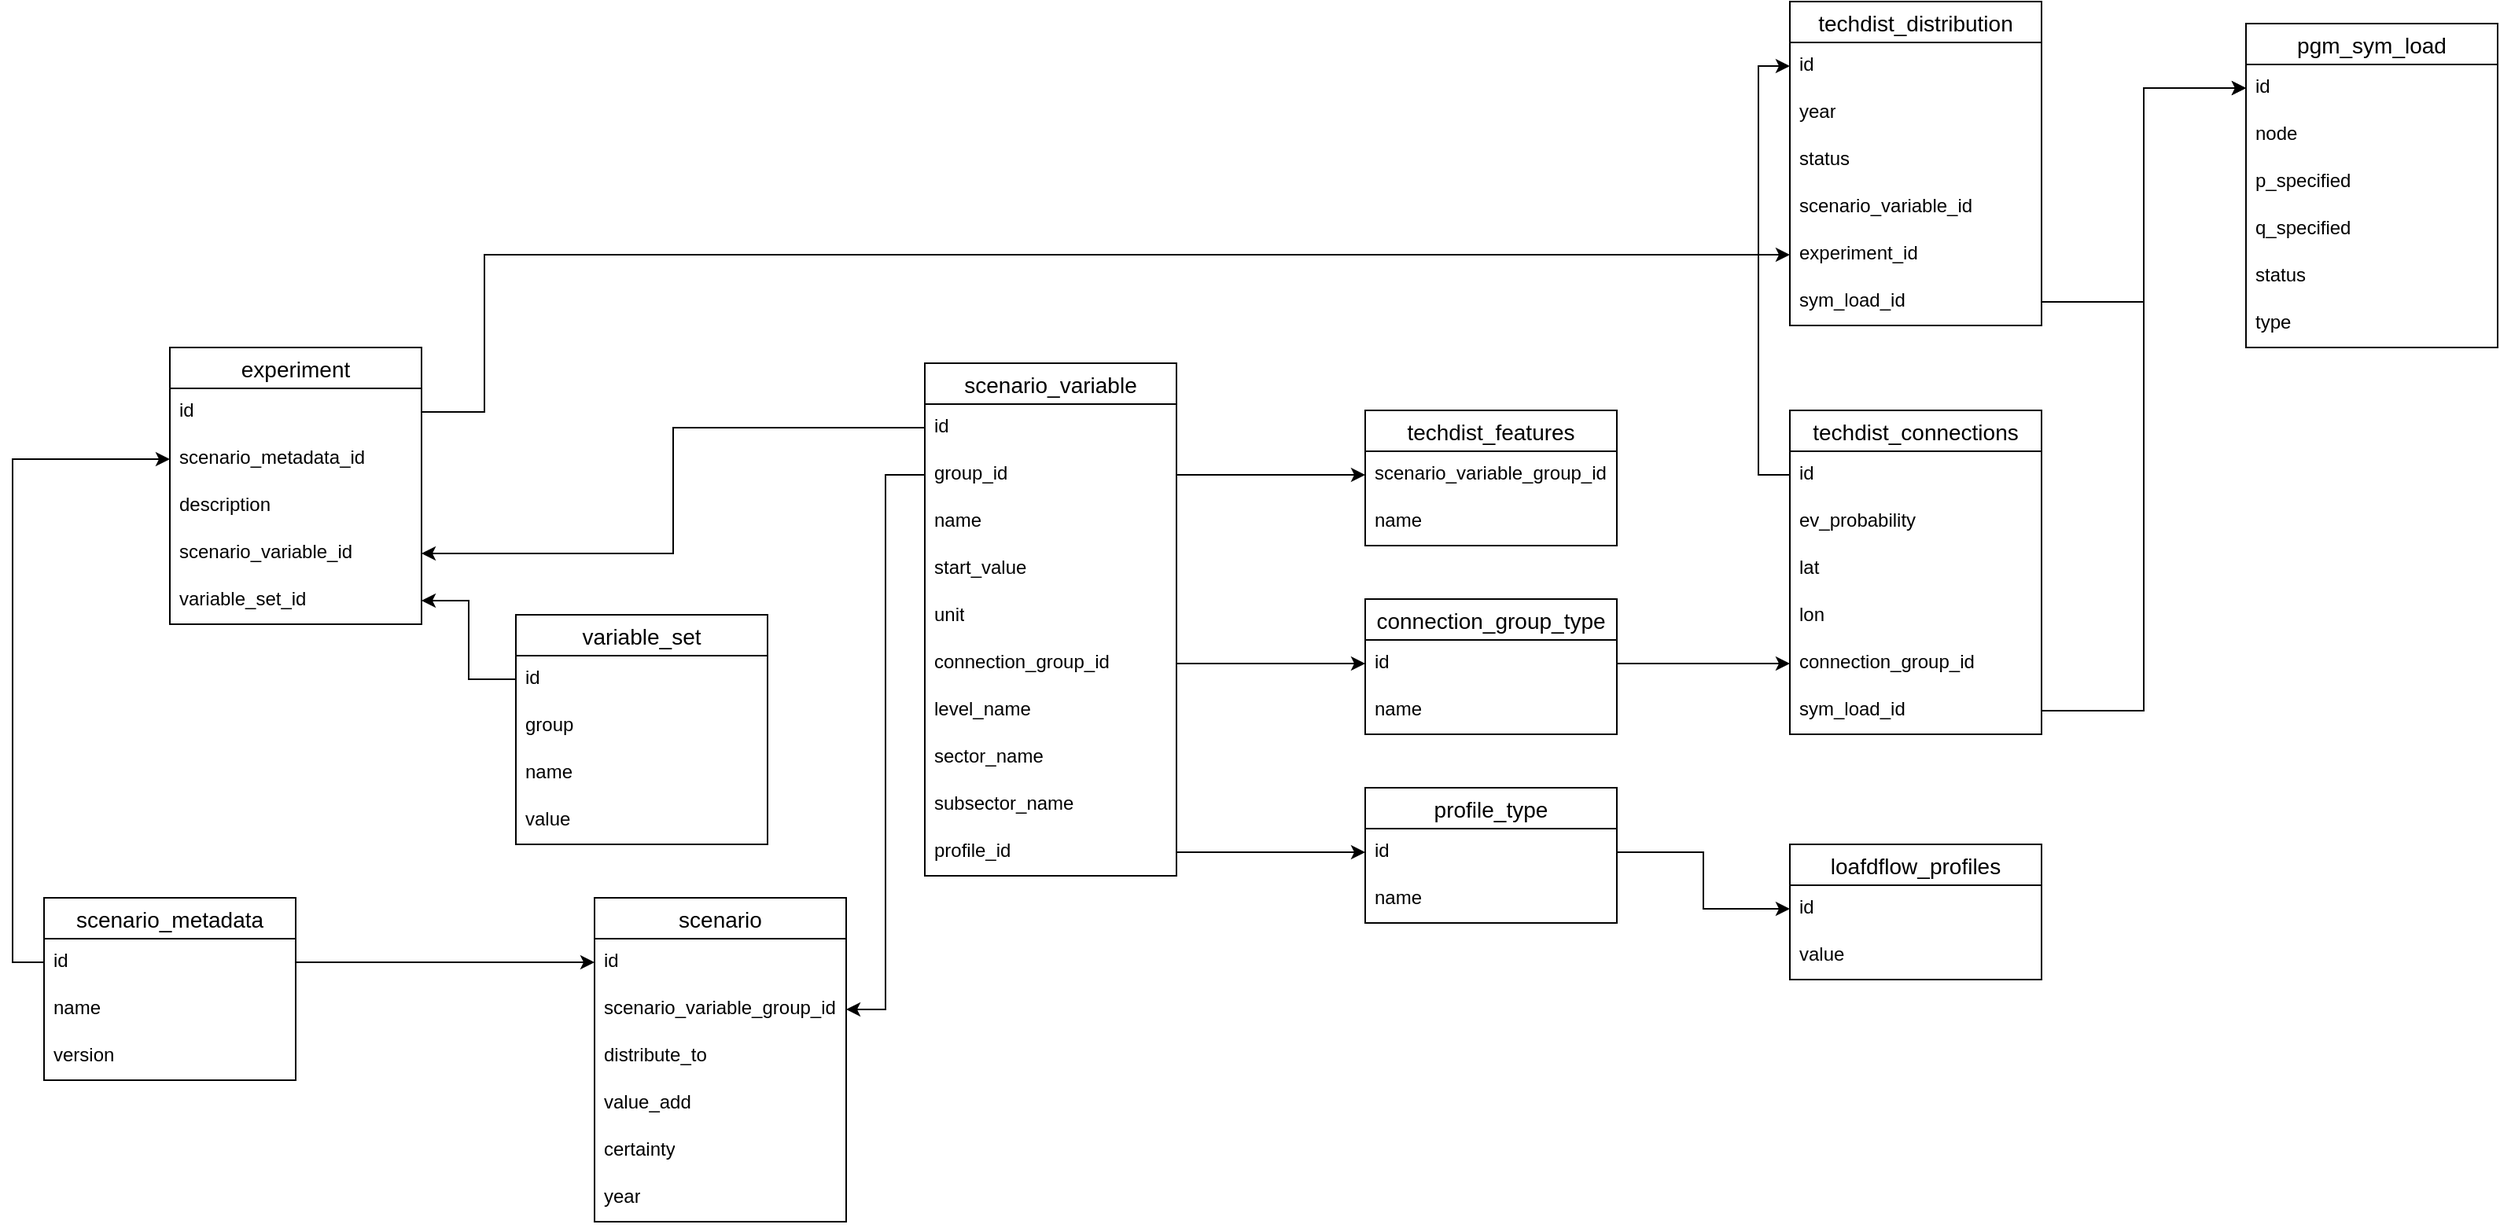 <mxfile version="21.2.1" type="github">
  <diagram id="R2lEEEUBdFMjLlhIrx00" name="Page-1">
    <mxGraphModel dx="2795" dy="1096" grid="1" gridSize="10" guides="1" tooltips="1" connect="1" arrows="1" fold="1" page="1" pageScale="1" pageWidth="850" pageHeight="1100" math="0" shadow="0" extFonts="Permanent Marker^https://fonts.googleapis.com/css?family=Permanent+Marker">
      <root>
        <mxCell id="0" />
        <mxCell id="1" parent="0" />
        <mxCell id="VpZT9hL9U5ZbT11cfBVK-28" value="scenario" style="swimlane;fontStyle=0;childLayout=stackLayout;horizontal=1;startSize=26;horizontalStack=0;resizeParent=1;resizeParentMax=0;resizeLast=0;collapsible=1;marginBottom=0;align=center;fontSize=14;" vertex="1" parent="1">
          <mxGeometry x="380" y="960" width="160" height="206" as="geometry" />
        </mxCell>
        <mxCell id="VpZT9hL9U5ZbT11cfBVK-29" value="id" style="text;strokeColor=none;fillColor=none;spacingLeft=4;spacingRight=4;overflow=hidden;rotatable=0;points=[[0,0.5],[1,0.5]];portConstraint=eastwest;fontSize=12;whiteSpace=wrap;html=1;" vertex="1" parent="VpZT9hL9U5ZbT11cfBVK-28">
          <mxGeometry y="26" width="160" height="30" as="geometry" />
        </mxCell>
        <mxCell id="VpZT9hL9U5ZbT11cfBVK-30" value="scenario_variable_group_id" style="text;strokeColor=none;fillColor=none;spacingLeft=4;spacingRight=4;overflow=hidden;rotatable=0;points=[[0,0.5],[1,0.5]];portConstraint=eastwest;fontSize=12;whiteSpace=wrap;html=1;" vertex="1" parent="VpZT9hL9U5ZbT11cfBVK-28">
          <mxGeometry y="56" width="160" height="30" as="geometry" />
        </mxCell>
        <mxCell id="VpZT9hL9U5ZbT11cfBVK-31" value="distribute_to" style="text;strokeColor=none;fillColor=none;spacingLeft=4;spacingRight=4;overflow=hidden;rotatable=0;points=[[0,0.5],[1,0.5]];portConstraint=eastwest;fontSize=12;whiteSpace=wrap;html=1;" vertex="1" parent="VpZT9hL9U5ZbT11cfBVK-28">
          <mxGeometry y="86" width="160" height="30" as="geometry" />
        </mxCell>
        <mxCell id="VpZT9hL9U5ZbT11cfBVK-32" value="value_add" style="text;strokeColor=none;fillColor=none;spacingLeft=4;spacingRight=4;overflow=hidden;rotatable=0;points=[[0,0.5],[1,0.5]];portConstraint=eastwest;fontSize=12;whiteSpace=wrap;html=1;" vertex="1" parent="VpZT9hL9U5ZbT11cfBVK-28">
          <mxGeometry y="116" width="160" height="30" as="geometry" />
        </mxCell>
        <mxCell id="VpZT9hL9U5ZbT11cfBVK-33" value="certainty" style="text;strokeColor=none;fillColor=none;spacingLeft=4;spacingRight=4;overflow=hidden;rotatable=0;points=[[0,0.5],[1,0.5]];portConstraint=eastwest;fontSize=12;whiteSpace=wrap;html=1;" vertex="1" parent="VpZT9hL9U5ZbT11cfBVK-28">
          <mxGeometry y="146" width="160" height="30" as="geometry" />
        </mxCell>
        <mxCell id="VpZT9hL9U5ZbT11cfBVK-34" value="year" style="text;strokeColor=none;fillColor=none;spacingLeft=4;spacingRight=4;overflow=hidden;rotatable=0;points=[[0,0.5],[1,0.5]];portConstraint=eastwest;fontSize=12;whiteSpace=wrap;html=1;" vertex="1" parent="VpZT9hL9U5ZbT11cfBVK-28">
          <mxGeometry y="176" width="160" height="30" as="geometry" />
        </mxCell>
        <mxCell id="VpZT9hL9U5ZbT11cfBVK-35" value="scenario_metadata" style="swimlane;fontStyle=0;childLayout=stackLayout;horizontal=1;startSize=26;horizontalStack=0;resizeParent=1;resizeParentMax=0;resizeLast=0;collapsible=1;marginBottom=0;align=center;fontSize=14;" vertex="1" parent="1">
          <mxGeometry x="30" y="960" width="160" height="116" as="geometry" />
        </mxCell>
        <mxCell id="VpZT9hL9U5ZbT11cfBVK-36" value="id" style="text;strokeColor=none;fillColor=none;spacingLeft=4;spacingRight=4;overflow=hidden;rotatable=0;points=[[0,0.5],[1,0.5]];portConstraint=eastwest;fontSize=12;whiteSpace=wrap;html=1;" vertex="1" parent="VpZT9hL9U5ZbT11cfBVK-35">
          <mxGeometry y="26" width="160" height="30" as="geometry" />
        </mxCell>
        <mxCell id="VpZT9hL9U5ZbT11cfBVK-37" value="name" style="text;strokeColor=none;fillColor=none;spacingLeft=4;spacingRight=4;overflow=hidden;rotatable=0;points=[[0,0.5],[1,0.5]];portConstraint=eastwest;fontSize=12;whiteSpace=wrap;html=1;" vertex="1" parent="VpZT9hL9U5ZbT11cfBVK-35">
          <mxGeometry y="56" width="160" height="30" as="geometry" />
        </mxCell>
        <mxCell id="VpZT9hL9U5ZbT11cfBVK-38" value="version" style="text;strokeColor=none;fillColor=none;spacingLeft=4;spacingRight=4;overflow=hidden;rotatable=0;points=[[0,0.5],[1,0.5]];portConstraint=eastwest;fontSize=12;whiteSpace=wrap;html=1;" vertex="1" parent="VpZT9hL9U5ZbT11cfBVK-35">
          <mxGeometry y="86" width="160" height="30" as="geometry" />
        </mxCell>
        <mxCell id="VpZT9hL9U5ZbT11cfBVK-42" value="scenario_variable" style="swimlane;fontStyle=0;childLayout=stackLayout;horizontal=1;startSize=26;horizontalStack=0;resizeParent=1;resizeParentMax=0;resizeLast=0;collapsible=1;marginBottom=0;align=center;fontSize=14;" vertex="1" parent="1">
          <mxGeometry x="590" y="620" width="160" height="326" as="geometry" />
        </mxCell>
        <mxCell id="VpZT9hL9U5ZbT11cfBVK-43" value="id" style="text;strokeColor=none;fillColor=none;spacingLeft=4;spacingRight=4;overflow=hidden;rotatable=0;points=[[0,0.5],[1,0.5]];portConstraint=eastwest;fontSize=12;whiteSpace=wrap;html=1;" vertex="1" parent="VpZT9hL9U5ZbT11cfBVK-42">
          <mxGeometry y="26" width="160" height="30" as="geometry" />
        </mxCell>
        <mxCell id="VpZT9hL9U5ZbT11cfBVK-44" value="group_id" style="text;strokeColor=none;fillColor=none;spacingLeft=4;spacingRight=4;overflow=hidden;rotatable=0;points=[[0,0.5],[1,0.5]];portConstraint=eastwest;fontSize=12;whiteSpace=wrap;html=1;" vertex="1" parent="VpZT9hL9U5ZbT11cfBVK-42">
          <mxGeometry y="56" width="160" height="30" as="geometry" />
        </mxCell>
        <mxCell id="VpZT9hL9U5ZbT11cfBVK-45" value="name&lt;span style=&quot;white-space: pre;&quot;&gt;	&lt;/span&gt;" style="text;strokeColor=none;fillColor=none;spacingLeft=4;spacingRight=4;overflow=hidden;rotatable=0;points=[[0,0.5],[1,0.5]];portConstraint=eastwest;fontSize=12;whiteSpace=wrap;html=1;" vertex="1" parent="VpZT9hL9U5ZbT11cfBVK-42">
          <mxGeometry y="86" width="160" height="30" as="geometry" />
        </mxCell>
        <mxCell id="VpZT9hL9U5ZbT11cfBVK-46" value="start_value" style="text;strokeColor=none;fillColor=none;spacingLeft=4;spacingRight=4;overflow=hidden;rotatable=0;points=[[0,0.5],[1,0.5]];portConstraint=eastwest;fontSize=12;whiteSpace=wrap;html=1;" vertex="1" parent="VpZT9hL9U5ZbT11cfBVK-42">
          <mxGeometry y="116" width="160" height="30" as="geometry" />
        </mxCell>
        <mxCell id="VpZT9hL9U5ZbT11cfBVK-47" value="unit" style="text;strokeColor=none;fillColor=none;spacingLeft=4;spacingRight=4;overflow=hidden;rotatable=0;points=[[0,0.5],[1,0.5]];portConstraint=eastwest;fontSize=12;whiteSpace=wrap;html=1;" vertex="1" parent="VpZT9hL9U5ZbT11cfBVK-42">
          <mxGeometry y="146" width="160" height="30" as="geometry" />
        </mxCell>
        <mxCell id="VpZT9hL9U5ZbT11cfBVK-48" value="connection_group_id" style="text;strokeColor=none;fillColor=none;spacingLeft=4;spacingRight=4;overflow=hidden;rotatable=0;points=[[0,0.5],[1,0.5]];portConstraint=eastwest;fontSize=12;whiteSpace=wrap;html=1;" vertex="1" parent="VpZT9hL9U5ZbT11cfBVK-42">
          <mxGeometry y="176" width="160" height="30" as="geometry" />
        </mxCell>
        <mxCell id="VpZT9hL9U5ZbT11cfBVK-49" value="level_name" style="text;strokeColor=none;fillColor=none;spacingLeft=4;spacingRight=4;overflow=hidden;rotatable=0;points=[[0,0.5],[1,0.5]];portConstraint=eastwest;fontSize=12;whiteSpace=wrap;html=1;" vertex="1" parent="VpZT9hL9U5ZbT11cfBVK-42">
          <mxGeometry y="206" width="160" height="30" as="geometry" />
        </mxCell>
        <mxCell id="VpZT9hL9U5ZbT11cfBVK-50" value="sector_name" style="text;strokeColor=none;fillColor=none;spacingLeft=4;spacingRight=4;overflow=hidden;rotatable=0;points=[[0,0.5],[1,0.5]];portConstraint=eastwest;fontSize=12;whiteSpace=wrap;html=1;" vertex="1" parent="VpZT9hL9U5ZbT11cfBVK-42">
          <mxGeometry y="236" width="160" height="30" as="geometry" />
        </mxCell>
        <mxCell id="VpZT9hL9U5ZbT11cfBVK-51" value="subsector_name" style="text;strokeColor=none;fillColor=none;spacingLeft=4;spacingRight=4;overflow=hidden;rotatable=0;points=[[0,0.5],[1,0.5]];portConstraint=eastwest;fontSize=12;whiteSpace=wrap;html=1;" vertex="1" parent="VpZT9hL9U5ZbT11cfBVK-42">
          <mxGeometry y="266" width="160" height="30" as="geometry" />
        </mxCell>
        <mxCell id="VpZT9hL9U5ZbT11cfBVK-52" value="profile_id" style="text;strokeColor=none;fillColor=none;spacingLeft=4;spacingRight=4;overflow=hidden;rotatable=0;points=[[0,0.5],[1,0.5]];portConstraint=eastwest;fontSize=12;whiteSpace=wrap;html=1;" vertex="1" parent="VpZT9hL9U5ZbT11cfBVK-42">
          <mxGeometry y="296" width="160" height="30" as="geometry" />
        </mxCell>
        <mxCell id="VpZT9hL9U5ZbT11cfBVK-53" value="techdist_features" style="swimlane;fontStyle=0;childLayout=stackLayout;horizontal=1;startSize=26;horizontalStack=0;resizeParent=1;resizeParentMax=0;resizeLast=0;collapsible=1;marginBottom=0;align=center;fontSize=14;" vertex="1" parent="1">
          <mxGeometry x="870" y="650" width="160" height="86" as="geometry" />
        </mxCell>
        <mxCell id="VpZT9hL9U5ZbT11cfBVK-54" value="scenario_variable_group_id" style="text;strokeColor=none;fillColor=none;spacingLeft=4;spacingRight=4;overflow=hidden;rotatable=0;points=[[0,0.5],[1,0.5]];portConstraint=eastwest;fontSize=12;whiteSpace=wrap;html=1;" vertex="1" parent="VpZT9hL9U5ZbT11cfBVK-53">
          <mxGeometry y="26" width="160" height="30" as="geometry" />
        </mxCell>
        <mxCell id="VpZT9hL9U5ZbT11cfBVK-55" value="name" style="text;strokeColor=none;fillColor=none;spacingLeft=4;spacingRight=4;overflow=hidden;rotatable=0;points=[[0,0.5],[1,0.5]];portConstraint=eastwest;fontSize=12;whiteSpace=wrap;html=1;" vertex="1" parent="VpZT9hL9U5ZbT11cfBVK-53">
          <mxGeometry y="56" width="160" height="30" as="geometry" />
        </mxCell>
        <mxCell id="VpZT9hL9U5ZbT11cfBVK-57" style="edgeStyle=orthogonalEdgeStyle;rounded=0;orthogonalLoop=1;jettySize=auto;html=1;entryX=0;entryY=0.5;entryDx=0;entryDy=0;" edge="1" parent="1" source="VpZT9hL9U5ZbT11cfBVK-44" target="VpZT9hL9U5ZbT11cfBVK-54">
          <mxGeometry relative="1" as="geometry" />
        </mxCell>
        <mxCell id="VpZT9hL9U5ZbT11cfBVK-58" value="techdist_connections" style="swimlane;fontStyle=0;childLayout=stackLayout;horizontal=1;startSize=26;horizontalStack=0;resizeParent=1;resizeParentMax=0;resizeLast=0;collapsible=1;marginBottom=0;align=center;fontSize=14;" vertex="1" parent="1">
          <mxGeometry x="1140" y="650" width="160" height="206" as="geometry" />
        </mxCell>
        <mxCell id="VpZT9hL9U5ZbT11cfBVK-59" value="id" style="text;strokeColor=none;fillColor=none;spacingLeft=4;spacingRight=4;overflow=hidden;rotatable=0;points=[[0,0.5],[1,0.5]];portConstraint=eastwest;fontSize=12;whiteSpace=wrap;html=1;" vertex="1" parent="VpZT9hL9U5ZbT11cfBVK-58">
          <mxGeometry y="26" width="160" height="30" as="geometry" />
        </mxCell>
        <mxCell id="VpZT9hL9U5ZbT11cfBVK-60" value="ev_probability" style="text;strokeColor=none;fillColor=none;spacingLeft=4;spacingRight=4;overflow=hidden;rotatable=0;points=[[0,0.5],[1,0.5]];portConstraint=eastwest;fontSize=12;whiteSpace=wrap;html=1;" vertex="1" parent="VpZT9hL9U5ZbT11cfBVK-58">
          <mxGeometry y="56" width="160" height="30" as="geometry" />
        </mxCell>
        <mxCell id="VpZT9hL9U5ZbT11cfBVK-61" value="lat" style="text;strokeColor=none;fillColor=none;spacingLeft=4;spacingRight=4;overflow=hidden;rotatable=0;points=[[0,0.5],[1,0.5]];portConstraint=eastwest;fontSize=12;whiteSpace=wrap;html=1;" vertex="1" parent="VpZT9hL9U5ZbT11cfBVK-58">
          <mxGeometry y="86" width="160" height="30" as="geometry" />
        </mxCell>
        <mxCell id="VpZT9hL9U5ZbT11cfBVK-62" value="lon" style="text;strokeColor=none;fillColor=none;spacingLeft=4;spacingRight=4;overflow=hidden;rotatable=0;points=[[0,0.5],[1,0.5]];portConstraint=eastwest;fontSize=12;whiteSpace=wrap;html=1;" vertex="1" parent="VpZT9hL9U5ZbT11cfBVK-58">
          <mxGeometry y="116" width="160" height="30" as="geometry" />
        </mxCell>
        <mxCell id="VpZT9hL9U5ZbT11cfBVK-102" value="connection_group_id" style="text;strokeColor=none;fillColor=none;spacingLeft=4;spacingRight=4;overflow=hidden;rotatable=0;points=[[0,0.5],[1,0.5]];portConstraint=eastwest;fontSize=12;whiteSpace=wrap;html=1;" vertex="1" parent="VpZT9hL9U5ZbT11cfBVK-58">
          <mxGeometry y="146" width="160" height="30" as="geometry" />
        </mxCell>
        <mxCell id="VpZT9hL9U5ZbT11cfBVK-104" value="sym_load_id" style="text;strokeColor=none;fillColor=none;spacingLeft=4;spacingRight=4;overflow=hidden;rotatable=0;points=[[0,0.5],[1,0.5]];portConstraint=eastwest;fontSize=12;whiteSpace=wrap;html=1;" vertex="1" parent="VpZT9hL9U5ZbT11cfBVK-58">
          <mxGeometry y="176" width="160" height="30" as="geometry" />
        </mxCell>
        <mxCell id="VpZT9hL9U5ZbT11cfBVK-64" value="connection_group_type" style="swimlane;fontStyle=0;childLayout=stackLayout;horizontal=1;startSize=26;horizontalStack=0;resizeParent=1;resizeParentMax=0;resizeLast=0;collapsible=1;marginBottom=0;align=center;fontSize=14;" vertex="1" parent="1">
          <mxGeometry x="870" y="770" width="160" height="86" as="geometry" />
        </mxCell>
        <mxCell id="VpZT9hL9U5ZbT11cfBVK-65" value="id" style="text;strokeColor=none;fillColor=none;spacingLeft=4;spacingRight=4;overflow=hidden;rotatable=0;points=[[0,0.5],[1,0.5]];portConstraint=eastwest;fontSize=12;whiteSpace=wrap;html=1;" vertex="1" parent="VpZT9hL9U5ZbT11cfBVK-64">
          <mxGeometry y="26" width="160" height="30" as="geometry" />
        </mxCell>
        <mxCell id="VpZT9hL9U5ZbT11cfBVK-66" value="name" style="text;strokeColor=none;fillColor=none;spacingLeft=4;spacingRight=4;overflow=hidden;rotatable=0;points=[[0,0.5],[1,0.5]];portConstraint=eastwest;fontSize=12;whiteSpace=wrap;html=1;" vertex="1" parent="VpZT9hL9U5ZbT11cfBVK-64">
          <mxGeometry y="56" width="160" height="30" as="geometry" />
        </mxCell>
        <mxCell id="VpZT9hL9U5ZbT11cfBVK-69" value="experiment" style="swimlane;fontStyle=0;childLayout=stackLayout;horizontal=1;startSize=26;horizontalStack=0;resizeParent=1;resizeParentMax=0;resizeLast=0;collapsible=1;marginBottom=0;align=center;fontSize=14;" vertex="1" parent="1">
          <mxGeometry x="110" y="610" width="160" height="176" as="geometry" />
        </mxCell>
        <mxCell id="VpZT9hL9U5ZbT11cfBVK-70" value="id" style="text;strokeColor=none;fillColor=none;spacingLeft=4;spacingRight=4;overflow=hidden;rotatable=0;points=[[0,0.5],[1,0.5]];portConstraint=eastwest;fontSize=12;whiteSpace=wrap;html=1;" vertex="1" parent="VpZT9hL9U5ZbT11cfBVK-69">
          <mxGeometry y="26" width="160" height="30" as="geometry" />
        </mxCell>
        <mxCell id="VpZT9hL9U5ZbT11cfBVK-71" value="scenario_metadata_id" style="text;strokeColor=none;fillColor=none;spacingLeft=4;spacingRight=4;overflow=hidden;rotatable=0;points=[[0,0.5],[1,0.5]];portConstraint=eastwest;fontSize=12;whiteSpace=wrap;html=1;" vertex="1" parent="VpZT9hL9U5ZbT11cfBVK-69">
          <mxGeometry y="56" width="160" height="30" as="geometry" />
        </mxCell>
        <mxCell id="VpZT9hL9U5ZbT11cfBVK-72" value="description" style="text;strokeColor=none;fillColor=none;spacingLeft=4;spacingRight=4;overflow=hidden;rotatable=0;points=[[0,0.5],[1,0.5]];portConstraint=eastwest;fontSize=12;whiteSpace=wrap;html=1;" vertex="1" parent="VpZT9hL9U5ZbT11cfBVK-69">
          <mxGeometry y="86" width="160" height="30" as="geometry" />
        </mxCell>
        <mxCell id="VpZT9hL9U5ZbT11cfBVK-73" value="scenario_variable_id" style="text;strokeColor=none;fillColor=none;spacingLeft=4;spacingRight=4;overflow=hidden;rotatable=0;points=[[0,0.5],[1,0.5]];portConstraint=eastwest;fontSize=12;whiteSpace=wrap;html=1;" vertex="1" parent="VpZT9hL9U5ZbT11cfBVK-69">
          <mxGeometry y="116" width="160" height="30" as="geometry" />
        </mxCell>
        <mxCell id="VpZT9hL9U5ZbT11cfBVK-87" value="variable_set_id" style="text;strokeColor=none;fillColor=none;spacingLeft=4;spacingRight=4;overflow=hidden;rotatable=0;points=[[0,0.5],[1,0.5]];portConstraint=eastwest;fontSize=12;whiteSpace=wrap;html=1;" vertex="1" parent="VpZT9hL9U5ZbT11cfBVK-69">
          <mxGeometry y="146" width="160" height="30" as="geometry" />
        </mxCell>
        <mxCell id="VpZT9hL9U5ZbT11cfBVK-74" style="edgeStyle=orthogonalEdgeStyle;rounded=0;orthogonalLoop=1;jettySize=auto;html=1;exitX=1;exitY=0.5;exitDx=0;exitDy=0;entryX=0;entryY=0.5;entryDx=0;entryDy=0;" edge="1" parent="1" source="VpZT9hL9U5ZbT11cfBVK-36" target="VpZT9hL9U5ZbT11cfBVK-29">
          <mxGeometry relative="1" as="geometry" />
        </mxCell>
        <mxCell id="VpZT9hL9U5ZbT11cfBVK-79" style="edgeStyle=orthogonalEdgeStyle;rounded=0;orthogonalLoop=1;jettySize=auto;html=1;exitX=0;exitY=0.5;exitDx=0;exitDy=0;entryX=0;entryY=0.5;entryDx=0;entryDy=0;" edge="1" parent="1" source="VpZT9hL9U5ZbT11cfBVK-36" target="VpZT9hL9U5ZbT11cfBVK-71">
          <mxGeometry relative="1" as="geometry" />
        </mxCell>
        <mxCell id="VpZT9hL9U5ZbT11cfBVK-88" style="edgeStyle=orthogonalEdgeStyle;rounded=0;orthogonalLoop=1;jettySize=auto;html=1;exitX=0;exitY=0.5;exitDx=0;exitDy=0;" edge="1" parent="1" source="VpZT9hL9U5ZbT11cfBVK-82" target="VpZT9hL9U5ZbT11cfBVK-87">
          <mxGeometry relative="1" as="geometry" />
        </mxCell>
        <mxCell id="VpZT9hL9U5ZbT11cfBVK-89" style="edgeStyle=orthogonalEdgeStyle;rounded=0;orthogonalLoop=1;jettySize=auto;html=1;exitX=0;exitY=0.5;exitDx=0;exitDy=0;entryX=1;entryY=0.5;entryDx=0;entryDy=0;" edge="1" parent="1" source="VpZT9hL9U5ZbT11cfBVK-44" target="VpZT9hL9U5ZbT11cfBVK-30">
          <mxGeometry relative="1" as="geometry" />
        </mxCell>
        <mxCell id="VpZT9hL9U5ZbT11cfBVK-90" value="profile_type" style="swimlane;fontStyle=0;childLayout=stackLayout;horizontal=1;startSize=26;horizontalStack=0;resizeParent=1;resizeParentMax=0;resizeLast=0;collapsible=1;marginBottom=0;align=center;fontSize=14;" vertex="1" parent="1">
          <mxGeometry x="870" y="890" width="160" height="86" as="geometry" />
        </mxCell>
        <mxCell id="VpZT9hL9U5ZbT11cfBVK-91" value="id" style="text;strokeColor=none;fillColor=none;spacingLeft=4;spacingRight=4;overflow=hidden;rotatable=0;points=[[0,0.5],[1,0.5]];portConstraint=eastwest;fontSize=12;whiteSpace=wrap;html=1;" vertex="1" parent="VpZT9hL9U5ZbT11cfBVK-90">
          <mxGeometry y="26" width="160" height="30" as="geometry" />
        </mxCell>
        <mxCell id="VpZT9hL9U5ZbT11cfBVK-92" value="name" style="text;strokeColor=none;fillColor=none;spacingLeft=4;spacingRight=4;overflow=hidden;rotatable=0;points=[[0,0.5],[1,0.5]];portConstraint=eastwest;fontSize=12;whiteSpace=wrap;html=1;" vertex="1" parent="VpZT9hL9U5ZbT11cfBVK-90">
          <mxGeometry y="56" width="160" height="30" as="geometry" />
        </mxCell>
        <mxCell id="VpZT9hL9U5ZbT11cfBVK-93" style="edgeStyle=orthogonalEdgeStyle;rounded=0;orthogonalLoop=1;jettySize=auto;html=1;exitX=1;exitY=0.5;exitDx=0;exitDy=0;entryX=0;entryY=0.5;entryDx=0;entryDy=0;" edge="1" parent="1" source="VpZT9hL9U5ZbT11cfBVK-52" target="VpZT9hL9U5ZbT11cfBVK-91">
          <mxGeometry relative="1" as="geometry" />
        </mxCell>
        <mxCell id="VpZT9hL9U5ZbT11cfBVK-81" value="variable_set" style="swimlane;fontStyle=0;childLayout=stackLayout;horizontal=1;startSize=26;horizontalStack=0;resizeParent=1;resizeParentMax=0;resizeLast=0;collapsible=1;marginBottom=0;align=center;fontSize=14;" vertex="1" parent="1">
          <mxGeometry x="330" y="780" width="160" height="146" as="geometry" />
        </mxCell>
        <mxCell id="VpZT9hL9U5ZbT11cfBVK-82" value="id" style="text;strokeColor=none;fillColor=none;spacingLeft=4;spacingRight=4;overflow=hidden;rotatable=0;points=[[0,0.5],[1,0.5]];portConstraint=eastwest;fontSize=12;whiteSpace=wrap;html=1;" vertex="1" parent="VpZT9hL9U5ZbT11cfBVK-81">
          <mxGeometry y="26" width="160" height="30" as="geometry" />
        </mxCell>
        <mxCell id="VpZT9hL9U5ZbT11cfBVK-83" value="group" style="text;strokeColor=none;fillColor=none;spacingLeft=4;spacingRight=4;overflow=hidden;rotatable=0;points=[[0,0.5],[1,0.5]];portConstraint=eastwest;fontSize=12;whiteSpace=wrap;html=1;" vertex="1" parent="VpZT9hL9U5ZbT11cfBVK-81">
          <mxGeometry y="56" width="160" height="30" as="geometry" />
        </mxCell>
        <mxCell id="VpZT9hL9U5ZbT11cfBVK-84" value="name" style="text;strokeColor=none;fillColor=none;spacingLeft=4;spacingRight=4;overflow=hidden;rotatable=0;points=[[0,0.5],[1,0.5]];portConstraint=eastwest;fontSize=12;whiteSpace=wrap;html=1;" vertex="1" parent="VpZT9hL9U5ZbT11cfBVK-81">
          <mxGeometry y="86" width="160" height="30" as="geometry" />
        </mxCell>
        <mxCell id="VpZT9hL9U5ZbT11cfBVK-85" value="value" style="text;strokeColor=none;fillColor=none;spacingLeft=4;spacingRight=4;overflow=hidden;rotatable=0;points=[[0,0.5],[1,0.5]];portConstraint=eastwest;fontSize=12;whiteSpace=wrap;html=1;" vertex="1" parent="VpZT9hL9U5ZbT11cfBVK-81">
          <mxGeometry y="116" width="160" height="30" as="geometry" />
        </mxCell>
        <mxCell id="VpZT9hL9U5ZbT11cfBVK-95" style="edgeStyle=orthogonalEdgeStyle;rounded=0;orthogonalLoop=1;jettySize=auto;html=1;exitX=0;exitY=0.5;exitDx=0;exitDy=0;entryX=1;entryY=0.5;entryDx=0;entryDy=0;" edge="1" parent="1" source="VpZT9hL9U5ZbT11cfBVK-43" target="VpZT9hL9U5ZbT11cfBVK-73">
          <mxGeometry relative="1" as="geometry" />
        </mxCell>
        <mxCell id="VpZT9hL9U5ZbT11cfBVK-96" style="edgeStyle=orthogonalEdgeStyle;rounded=0;orthogonalLoop=1;jettySize=auto;html=1;exitX=1;exitY=0.5;exitDx=0;exitDy=0;entryX=0;entryY=0.5;entryDx=0;entryDy=0;" edge="1" parent="1" source="VpZT9hL9U5ZbT11cfBVK-48" target="VpZT9hL9U5ZbT11cfBVK-65">
          <mxGeometry relative="1" as="geometry" />
        </mxCell>
        <mxCell id="VpZT9hL9U5ZbT11cfBVK-98" value="loafdflow_profiles" style="swimlane;fontStyle=0;childLayout=stackLayout;horizontal=1;startSize=26;horizontalStack=0;resizeParent=1;resizeParentMax=0;resizeLast=0;collapsible=1;marginBottom=0;align=center;fontSize=14;" vertex="1" parent="1">
          <mxGeometry x="1140" y="926" width="160" height="86" as="geometry" />
        </mxCell>
        <mxCell id="VpZT9hL9U5ZbT11cfBVK-99" value="id" style="text;strokeColor=none;fillColor=none;spacingLeft=4;spacingRight=4;overflow=hidden;rotatable=0;points=[[0,0.5],[1,0.5]];portConstraint=eastwest;fontSize=12;whiteSpace=wrap;html=1;" vertex="1" parent="VpZT9hL9U5ZbT11cfBVK-98">
          <mxGeometry y="26" width="160" height="30" as="geometry" />
        </mxCell>
        <mxCell id="VpZT9hL9U5ZbT11cfBVK-100" value="value" style="text;strokeColor=none;fillColor=none;spacingLeft=4;spacingRight=4;overflow=hidden;rotatable=0;points=[[0,0.5],[1,0.5]];portConstraint=eastwest;fontSize=12;whiteSpace=wrap;html=1;" vertex="1" parent="VpZT9hL9U5ZbT11cfBVK-98">
          <mxGeometry y="56" width="160" height="30" as="geometry" />
        </mxCell>
        <mxCell id="VpZT9hL9U5ZbT11cfBVK-101" style="edgeStyle=orthogonalEdgeStyle;rounded=0;orthogonalLoop=1;jettySize=auto;html=1;entryX=0;entryY=0.5;entryDx=0;entryDy=0;" edge="1" parent="1" source="VpZT9hL9U5ZbT11cfBVK-91" target="VpZT9hL9U5ZbT11cfBVK-99">
          <mxGeometry relative="1" as="geometry" />
        </mxCell>
        <mxCell id="VpZT9hL9U5ZbT11cfBVK-103" style="edgeStyle=orthogonalEdgeStyle;rounded=0;orthogonalLoop=1;jettySize=auto;html=1;exitX=1;exitY=0.5;exitDx=0;exitDy=0;entryX=0;entryY=0.5;entryDx=0;entryDy=0;" edge="1" parent="1" source="VpZT9hL9U5ZbT11cfBVK-65" target="VpZT9hL9U5ZbT11cfBVK-102">
          <mxGeometry relative="1" as="geometry" />
        </mxCell>
        <mxCell id="VpZT9hL9U5ZbT11cfBVK-105" value="pgm_sym_load" style="swimlane;fontStyle=0;childLayout=stackLayout;horizontal=1;startSize=26;horizontalStack=0;resizeParent=1;resizeParentMax=0;resizeLast=0;collapsible=1;marginBottom=0;align=center;fontSize=14;" vertex="1" parent="1">
          <mxGeometry x="1430" y="404" width="160" height="206" as="geometry" />
        </mxCell>
        <mxCell id="VpZT9hL9U5ZbT11cfBVK-106" value="id" style="text;strokeColor=none;fillColor=none;spacingLeft=4;spacingRight=4;overflow=hidden;rotatable=0;points=[[0,0.5],[1,0.5]];portConstraint=eastwest;fontSize=12;whiteSpace=wrap;html=1;" vertex="1" parent="VpZT9hL9U5ZbT11cfBVK-105">
          <mxGeometry y="26" width="160" height="30" as="geometry" />
        </mxCell>
        <mxCell id="VpZT9hL9U5ZbT11cfBVK-107" value="node" style="text;strokeColor=none;fillColor=none;spacingLeft=4;spacingRight=4;overflow=hidden;rotatable=0;points=[[0,0.5],[1,0.5]];portConstraint=eastwest;fontSize=12;whiteSpace=wrap;html=1;" vertex="1" parent="VpZT9hL9U5ZbT11cfBVK-105">
          <mxGeometry y="56" width="160" height="30" as="geometry" />
        </mxCell>
        <mxCell id="VpZT9hL9U5ZbT11cfBVK-108" value="p_specified" style="text;strokeColor=none;fillColor=none;spacingLeft=4;spacingRight=4;overflow=hidden;rotatable=0;points=[[0,0.5],[1,0.5]];portConstraint=eastwest;fontSize=12;whiteSpace=wrap;html=1;" vertex="1" parent="VpZT9hL9U5ZbT11cfBVK-105">
          <mxGeometry y="86" width="160" height="30" as="geometry" />
        </mxCell>
        <mxCell id="VpZT9hL9U5ZbT11cfBVK-109" value="q_specified" style="text;strokeColor=none;fillColor=none;spacingLeft=4;spacingRight=4;overflow=hidden;rotatable=0;points=[[0,0.5],[1,0.5]];portConstraint=eastwest;fontSize=12;whiteSpace=wrap;html=1;" vertex="1" parent="VpZT9hL9U5ZbT11cfBVK-105">
          <mxGeometry y="116" width="160" height="30" as="geometry" />
        </mxCell>
        <mxCell id="VpZT9hL9U5ZbT11cfBVK-110" value="status" style="text;strokeColor=none;fillColor=none;spacingLeft=4;spacingRight=4;overflow=hidden;rotatable=0;points=[[0,0.5],[1,0.5]];portConstraint=eastwest;fontSize=12;whiteSpace=wrap;html=1;" vertex="1" parent="VpZT9hL9U5ZbT11cfBVK-105">
          <mxGeometry y="146" width="160" height="30" as="geometry" />
        </mxCell>
        <mxCell id="VpZT9hL9U5ZbT11cfBVK-111" value="type" style="text;strokeColor=none;fillColor=none;spacingLeft=4;spacingRight=4;overflow=hidden;rotatable=0;points=[[0,0.5],[1,0.5]];portConstraint=eastwest;fontSize=12;whiteSpace=wrap;html=1;" vertex="1" parent="VpZT9hL9U5ZbT11cfBVK-105">
          <mxGeometry y="176" width="160" height="30" as="geometry" />
        </mxCell>
        <mxCell id="VpZT9hL9U5ZbT11cfBVK-112" style="edgeStyle=orthogonalEdgeStyle;rounded=0;orthogonalLoop=1;jettySize=auto;html=1;exitX=1;exitY=0.5;exitDx=0;exitDy=0;entryX=0;entryY=0.5;entryDx=0;entryDy=0;" edge="1" parent="1" source="VpZT9hL9U5ZbT11cfBVK-104" target="VpZT9hL9U5ZbT11cfBVK-106">
          <mxGeometry relative="1" as="geometry" />
        </mxCell>
        <mxCell id="VpZT9hL9U5ZbT11cfBVK-113" value="techdist_distribution" style="swimlane;fontStyle=0;childLayout=stackLayout;horizontal=1;startSize=26;horizontalStack=0;resizeParent=1;resizeParentMax=0;resizeLast=0;collapsible=1;marginBottom=0;align=center;fontSize=14;" vertex="1" parent="1">
          <mxGeometry x="1140" y="390" width="160" height="206" as="geometry" />
        </mxCell>
        <mxCell id="VpZT9hL9U5ZbT11cfBVK-114" value="id" style="text;strokeColor=none;fillColor=none;spacingLeft=4;spacingRight=4;overflow=hidden;rotatable=0;points=[[0,0.5],[1,0.5]];portConstraint=eastwest;fontSize=12;whiteSpace=wrap;html=1;" vertex="1" parent="VpZT9hL9U5ZbT11cfBVK-113">
          <mxGeometry y="26" width="160" height="30" as="geometry" />
        </mxCell>
        <mxCell id="VpZT9hL9U5ZbT11cfBVK-115" value="year" style="text;strokeColor=none;fillColor=none;spacingLeft=4;spacingRight=4;overflow=hidden;rotatable=0;points=[[0,0.5],[1,0.5]];portConstraint=eastwest;fontSize=12;whiteSpace=wrap;html=1;" vertex="1" parent="VpZT9hL9U5ZbT11cfBVK-113">
          <mxGeometry y="56" width="160" height="30" as="geometry" />
        </mxCell>
        <mxCell id="VpZT9hL9U5ZbT11cfBVK-116" value="status" style="text;strokeColor=none;fillColor=none;spacingLeft=4;spacingRight=4;overflow=hidden;rotatable=0;points=[[0,0.5],[1,0.5]];portConstraint=eastwest;fontSize=12;whiteSpace=wrap;html=1;" vertex="1" parent="VpZT9hL9U5ZbT11cfBVK-113">
          <mxGeometry y="86" width="160" height="30" as="geometry" />
        </mxCell>
        <mxCell id="VpZT9hL9U5ZbT11cfBVK-117" value="scenario_variable_id" style="text;strokeColor=none;fillColor=none;spacingLeft=4;spacingRight=4;overflow=hidden;rotatable=0;points=[[0,0.5],[1,0.5]];portConstraint=eastwest;fontSize=12;whiteSpace=wrap;html=1;" vertex="1" parent="VpZT9hL9U5ZbT11cfBVK-113">
          <mxGeometry y="116" width="160" height="30" as="geometry" />
        </mxCell>
        <mxCell id="VpZT9hL9U5ZbT11cfBVK-118" value="experiment_id" style="text;strokeColor=none;fillColor=none;spacingLeft=4;spacingRight=4;overflow=hidden;rotatable=0;points=[[0,0.5],[1,0.5]];portConstraint=eastwest;fontSize=12;whiteSpace=wrap;html=1;" vertex="1" parent="VpZT9hL9U5ZbT11cfBVK-113">
          <mxGeometry y="146" width="160" height="30" as="geometry" />
        </mxCell>
        <mxCell id="VpZT9hL9U5ZbT11cfBVK-120" value="sym_load_id" style="text;strokeColor=none;fillColor=none;spacingLeft=4;spacingRight=4;overflow=hidden;rotatable=0;points=[[0,0.5],[1,0.5]];portConstraint=eastwest;fontSize=12;whiteSpace=wrap;html=1;" vertex="1" parent="VpZT9hL9U5ZbT11cfBVK-113">
          <mxGeometry y="176" width="160" height="30" as="geometry" />
        </mxCell>
        <mxCell id="VpZT9hL9U5ZbT11cfBVK-122" style="edgeStyle=orthogonalEdgeStyle;rounded=0;orthogonalLoop=1;jettySize=auto;html=1;entryX=0;entryY=0.5;entryDx=0;entryDy=0;" edge="1" parent="1" source="VpZT9hL9U5ZbT11cfBVK-59" target="VpZT9hL9U5ZbT11cfBVK-114">
          <mxGeometry relative="1" as="geometry" />
        </mxCell>
        <mxCell id="VpZT9hL9U5ZbT11cfBVK-123" style="edgeStyle=orthogonalEdgeStyle;rounded=0;orthogonalLoop=1;jettySize=auto;html=1;exitX=1;exitY=0.5;exitDx=0;exitDy=0;entryX=0;entryY=0.5;entryDx=0;entryDy=0;" edge="1" parent="1" source="VpZT9hL9U5ZbT11cfBVK-120" target="VpZT9hL9U5ZbT11cfBVK-106">
          <mxGeometry relative="1" as="geometry" />
        </mxCell>
        <mxCell id="VpZT9hL9U5ZbT11cfBVK-124" style="edgeStyle=orthogonalEdgeStyle;rounded=0;orthogonalLoop=1;jettySize=auto;html=1;exitX=1;exitY=0.5;exitDx=0;exitDy=0;" edge="1" parent="1" source="VpZT9hL9U5ZbT11cfBVK-70" target="VpZT9hL9U5ZbT11cfBVK-118">
          <mxGeometry relative="1" as="geometry">
            <Array as="points">
              <mxPoint x="310" y="651" />
              <mxPoint x="310" y="551" />
            </Array>
          </mxGeometry>
        </mxCell>
      </root>
    </mxGraphModel>
  </diagram>
</mxfile>
